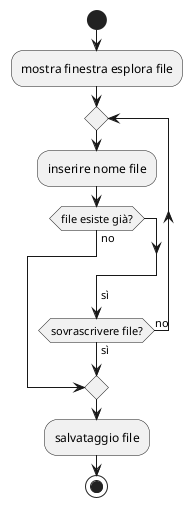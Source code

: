 @startuml
start 
:mostra finestra esplora file;
repeat
:inserire nome file;
    if (file esiste già?) then (no)
      break
    endif
    ->sì;
repeat while (sovrascrivere file?) is (no) not (sì)

:salvataggio file;
stop
@enduml